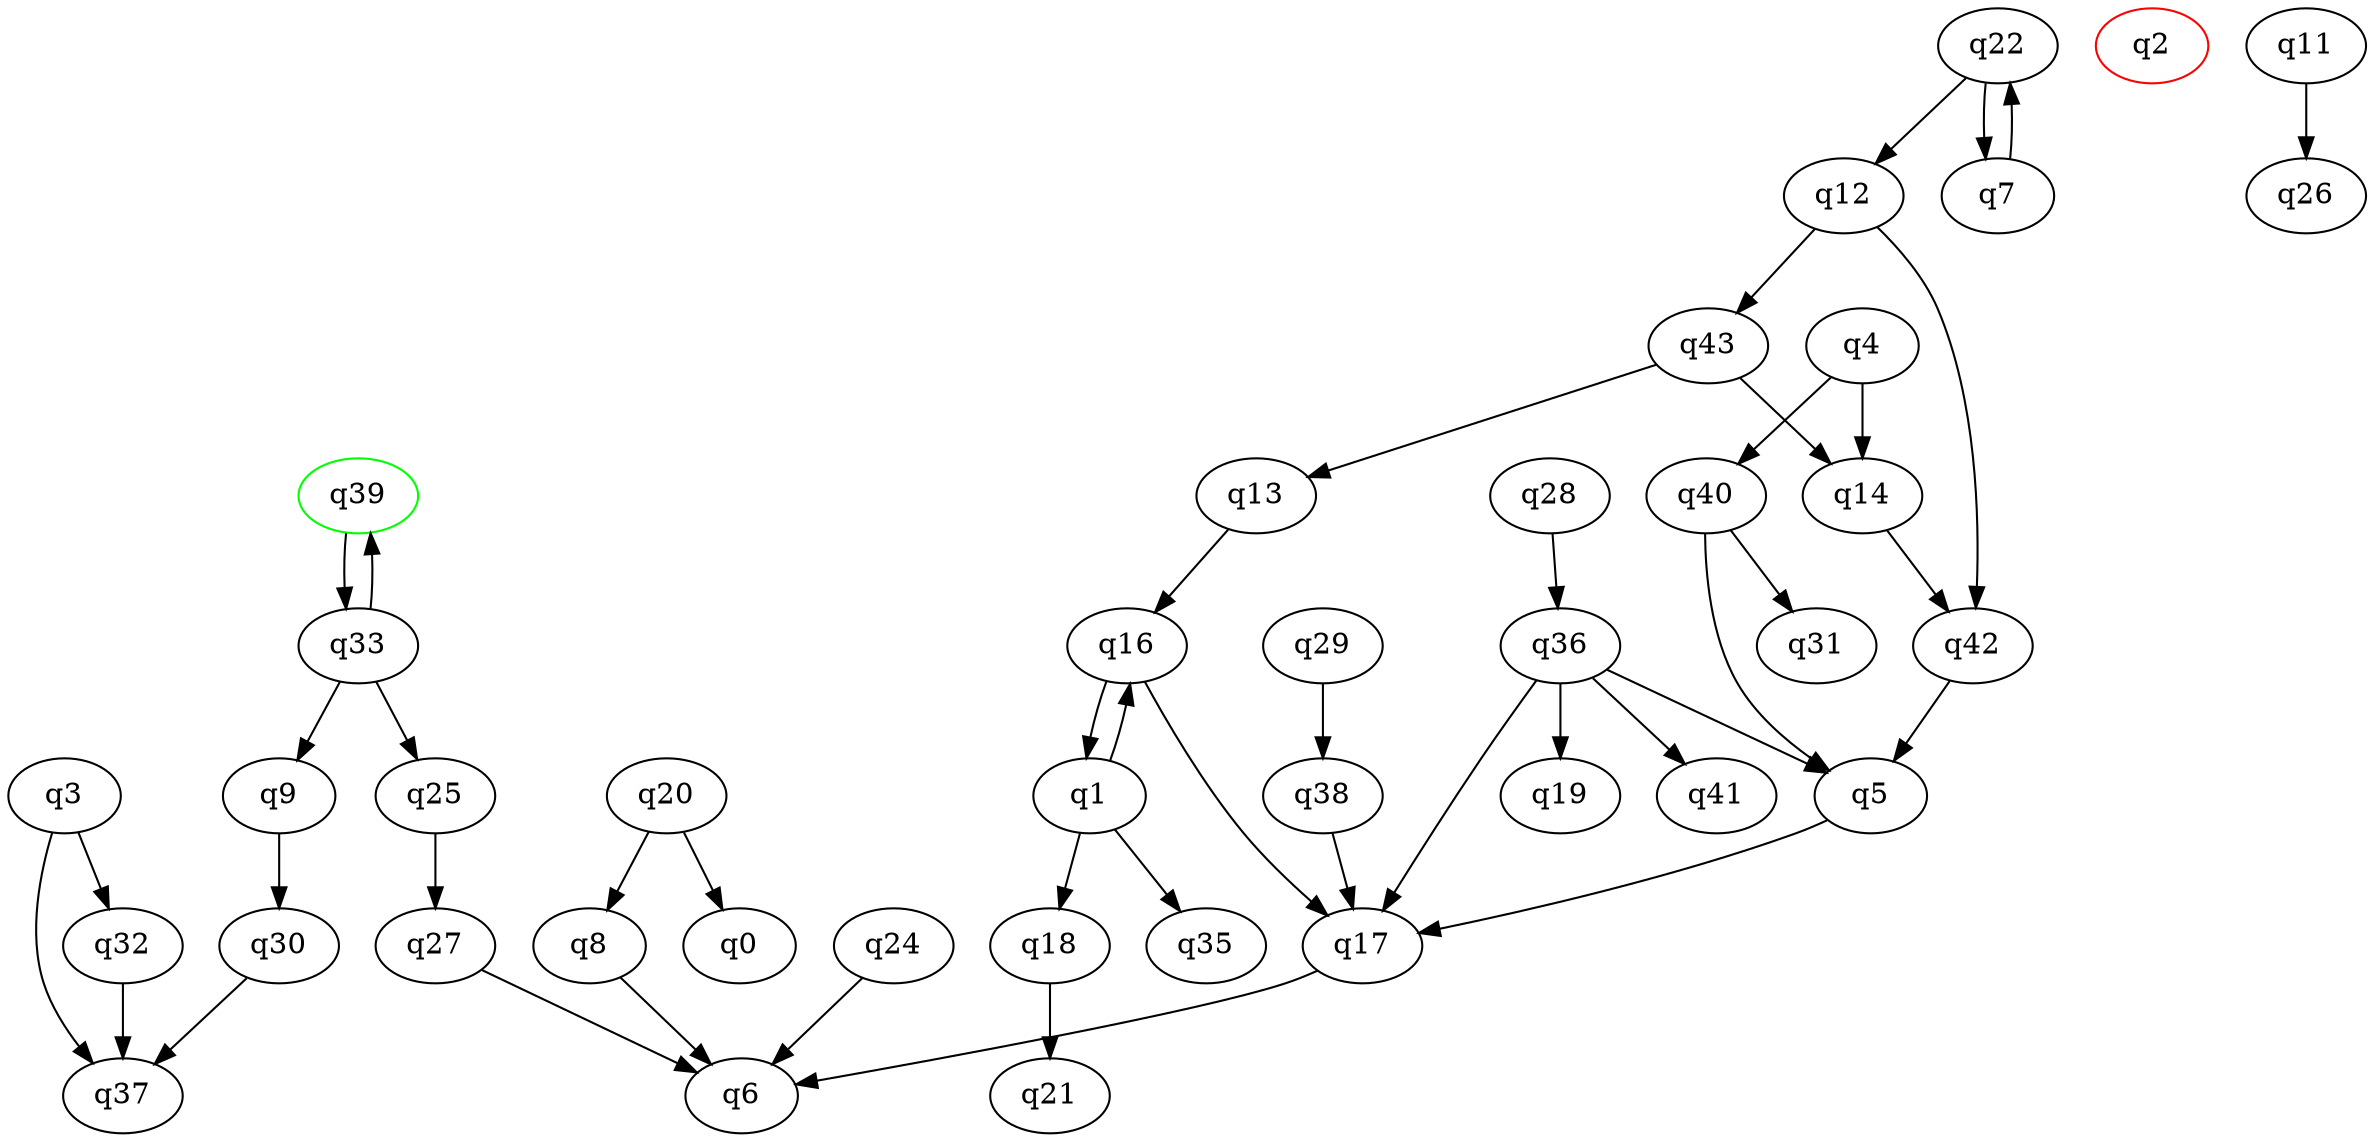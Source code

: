 digraph A{
q39 [initial=1,color=green];
q2 [final=1,color=red];
q1 -> q16;
q1 -> q18;
q1 -> q35;
q3 -> q32;
q3 -> q37;
q4 -> q14;
q4 -> q40;
q5 -> q17;
q7 -> q22;
q8 -> q6;
q9 -> q30;
q11 -> q26;
q12 -> q42;
q12 -> q43;
q13 -> q16;
q14 -> q42;
q16 -> q1;
q16 -> q17;
q17 -> q6;
q18 -> q21;
q20 -> q0;
q20 -> q8;
q22 -> q7;
q22 -> q12;
q24 -> q6;
q25 -> q27;
q27 -> q6;
q28 -> q36;
q29 -> q38;
q30 -> q37;
q32 -> q37;
q33 -> q9;
q33 -> q25;
q33 -> q39;
q36 -> q5;
q36 -> q17;
q36 -> q19;
q36 -> q41;
q38 -> q17;
q39 -> q33;
q40 -> q5;
q40 -> q31;
q42 -> q5;
q43 -> q13;
q43 -> q14;
}